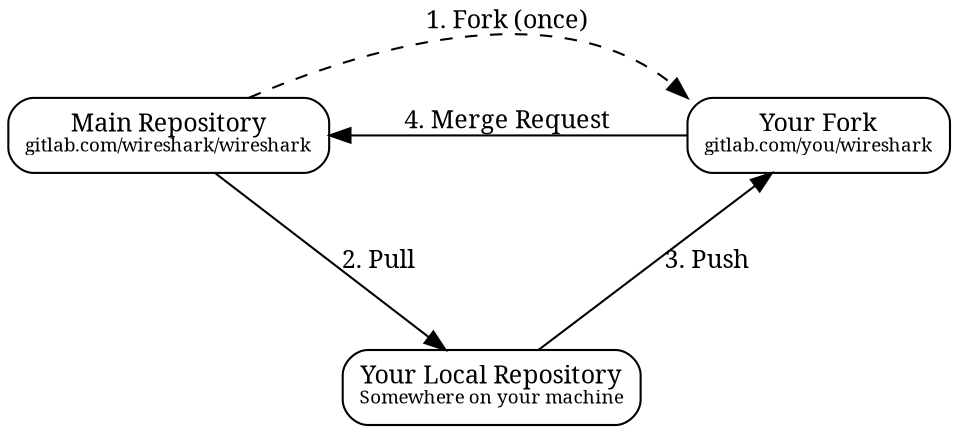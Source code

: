 // dot -Tsvg -o doc/wsdg_src/images/git-triangular-workflow.svg doc/wsdg_src/images/git-triangular-workflow.gv

digraph G {
    // XXX Integrate ws.css. Match it manually for now.
    graph [
        fontname = "Georgia",
        fontsize = 12
    ];

    node [
        fontname = "Georgia",
        fontsize = 12,
        shape=box,
        style=rounded
    ];

    edge [
        fontname = "Georgia",
        fontsize = 12
    ];

    rankdir = TB;
    ranksep = 1.0;
    nodesep = 1.0;
    // margin = "0.5,0.5";

    main_repo [
        label=<Main Repository<br/><font point-size="9">gitlab.com/wireshark/wireshark</font>>
    ]

    your_fork [
        label=<Your Fork<br/><font point-size="9">gitlab.com/you/wireshark</font>>
    ]

    your_repo [
        label=<Your Local Repository<br/><font point-size="9">Somewhere on your machine</font>>
    ]

    { rank = same; main_repo; your_fork; }

    // :nw adds needed space
    main_repo -> your_fork:nw [
        label = "1. Fork (once)",
        style = dashed
    ]

    main_repo -> your_repo [
        label = "2. Pull"
    ]

    your_repo -> your_fork [
        label = "3. Push"
    ]

    your_fork -> main_repo [
        label = "4. Merge Request"
    ]

}
